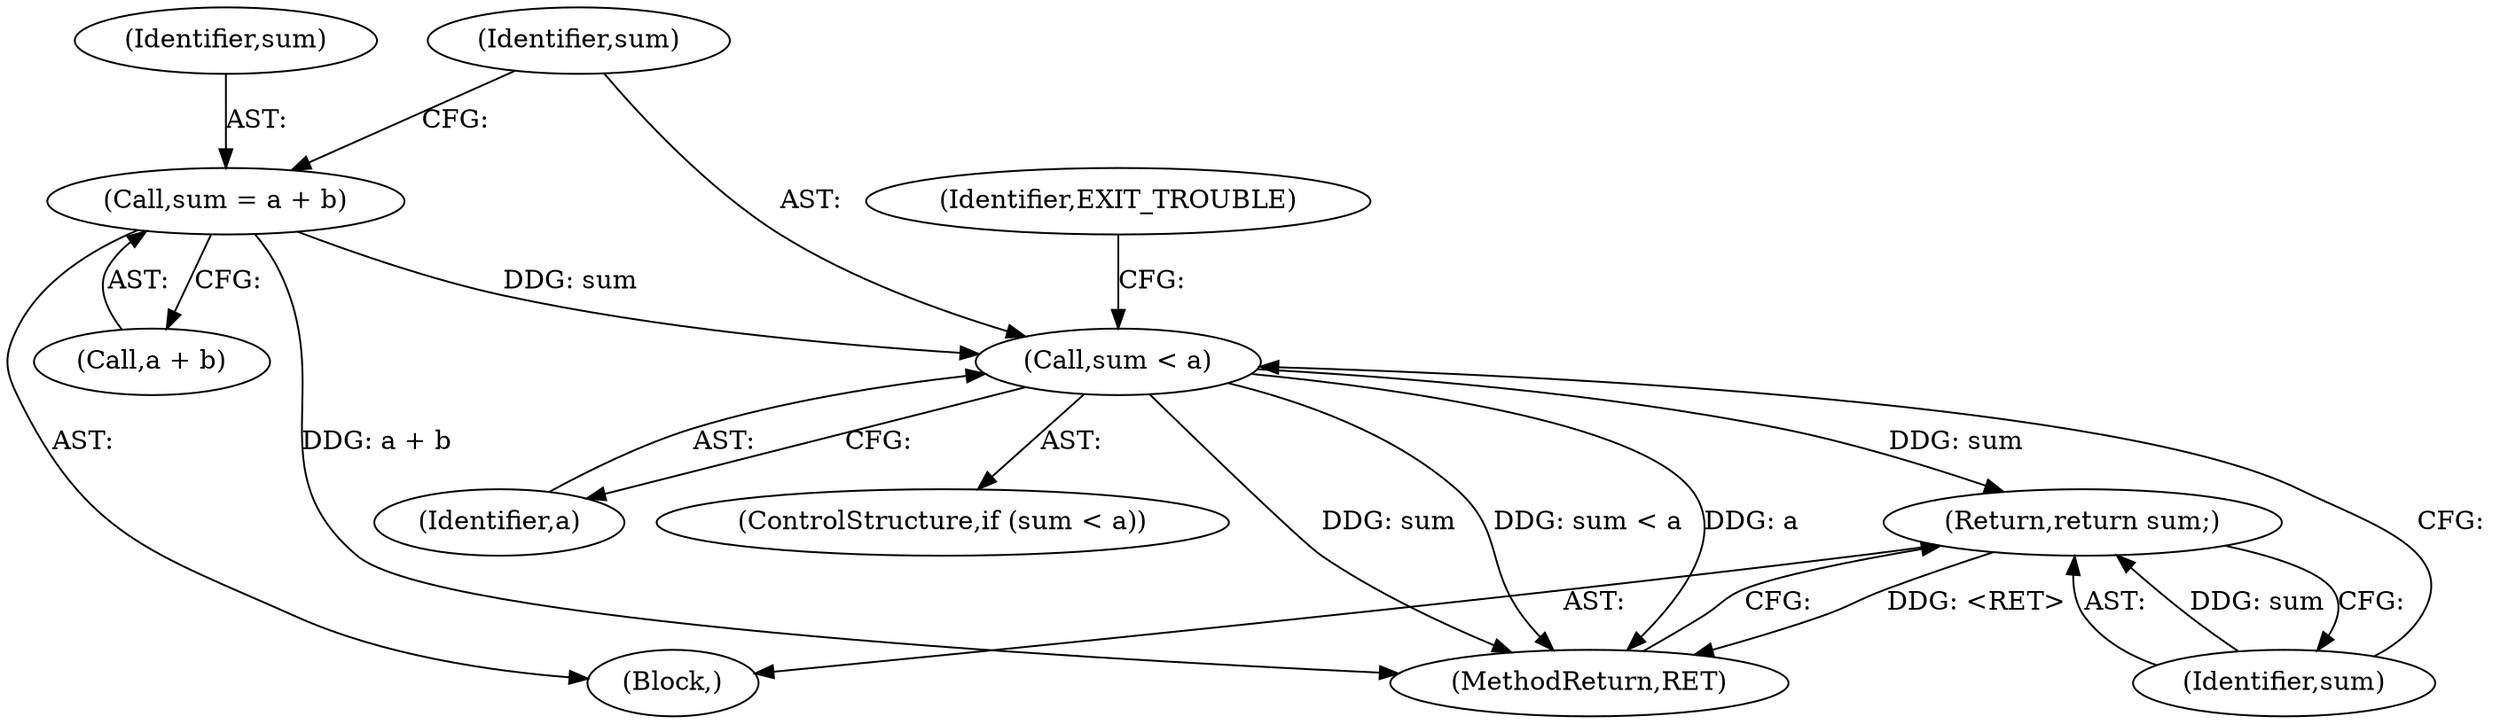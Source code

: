 digraph "0_savannah_8fcf61523644df42e1905c81bed26838e0b04f91@integer" {
"1000585" [label="(Call,sum = a + b)"];
"1000591" [label="(Call,sum < a)"];
"1000599" [label="(Return,return sum;)"];
"1000585" [label="(Call,sum = a + b)"];
"1000586" [label="(Identifier,sum)"];
"1000593" [label="(Identifier,a)"];
"1000591" [label="(Call,sum < a)"];
"1000592" [label="(Identifier,sum)"];
"1000587" [label="(Call,a + b)"];
"1000599" [label="(Return,return sum;)"];
"1000583" [label="(Block,)"];
"1001408" [label="(MethodReturn,RET)"];
"1000600" [label="(Identifier,sum)"];
"1000590" [label="(ControlStructure,if (sum < a))"];
"1000595" [label="(Identifier,EXIT_TROUBLE)"];
"1000585" -> "1000583"  [label="AST: "];
"1000585" -> "1000587"  [label="CFG: "];
"1000586" -> "1000585"  [label="AST: "];
"1000587" -> "1000585"  [label="AST: "];
"1000592" -> "1000585"  [label="CFG: "];
"1000585" -> "1001408"  [label="DDG: a + b"];
"1000585" -> "1000591"  [label="DDG: sum"];
"1000591" -> "1000590"  [label="AST: "];
"1000591" -> "1000593"  [label="CFG: "];
"1000592" -> "1000591"  [label="AST: "];
"1000593" -> "1000591"  [label="AST: "];
"1000595" -> "1000591"  [label="CFG: "];
"1000600" -> "1000591"  [label="CFG: "];
"1000591" -> "1001408"  [label="DDG: sum"];
"1000591" -> "1001408"  [label="DDG: sum < a"];
"1000591" -> "1001408"  [label="DDG: a"];
"1000591" -> "1000599"  [label="DDG: sum"];
"1000599" -> "1000583"  [label="AST: "];
"1000599" -> "1000600"  [label="CFG: "];
"1000600" -> "1000599"  [label="AST: "];
"1001408" -> "1000599"  [label="CFG: "];
"1000599" -> "1001408"  [label="DDG: <RET>"];
"1000600" -> "1000599"  [label="DDG: sum"];
}
